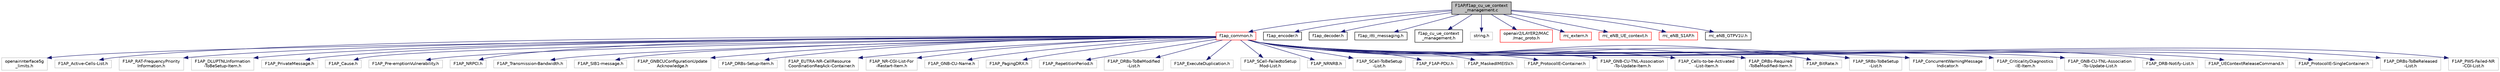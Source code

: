 digraph "F1AP/f1ap_cu_ue_context_management.c"
{
 // LATEX_PDF_SIZE
  edge [fontname="Helvetica",fontsize="10",labelfontname="Helvetica",labelfontsize="10"];
  node [fontname="Helvetica",fontsize="10",shape=record];
  Node1 [label="F1AP/f1ap_cu_ue_context\l_management.c",height=0.2,width=0.4,color="black", fillcolor="grey75", style="filled", fontcolor="black",tooltip="F1AP UE Context Management, CU side."];
  Node1 -> Node2 [color="midnightblue",fontsize="10",style="solid",fontname="Helvetica"];
  Node2 [label="f1ap_common.h",height=0.2,width=0.4,color="red", fillcolor="white", style="filled",URL="$f1ap__common_8h.html",tooltip="f1ap procedures for both CU and DU"];
  Node2 -> Node3 [color="midnightblue",fontsize="10",style="solid",fontname="Helvetica"];
  Node3 [label="openairinterface5g\l_limits.h",height=0.2,width=0.4,color="grey75", fillcolor="white", style="filled",tooltip=" "];
  Node2 -> Node4 [color="midnightblue",fontsize="10",style="solid",fontname="Helvetica"];
  Node4 [label="F1AP_Active-Cells-List.h",height=0.2,width=0.4,color="grey75", fillcolor="white", style="filled",tooltip=" "];
  Node2 -> Node5 [color="midnightblue",fontsize="10",style="solid",fontname="Helvetica"];
  Node5 [label="F1AP_RAT-FrequencyPriority\lInformation.h",height=0.2,width=0.4,color="grey75", fillcolor="white", style="filled",tooltip=" "];
  Node2 -> Node6 [color="midnightblue",fontsize="10",style="solid",fontname="Helvetica"];
  Node6 [label="F1AP_DLUPTNLInformation\l-ToBeSetup-Item.h",height=0.2,width=0.4,color="grey75", fillcolor="white", style="filled",tooltip=" "];
  Node2 -> Node7 [color="midnightblue",fontsize="10",style="solid",fontname="Helvetica"];
  Node7 [label="F1AP_PrivateMessage.h",height=0.2,width=0.4,color="grey75", fillcolor="white", style="filled",tooltip=" "];
  Node2 -> Node8 [color="midnightblue",fontsize="10",style="solid",fontname="Helvetica"];
  Node8 [label="F1AP_Cause.h",height=0.2,width=0.4,color="grey75", fillcolor="white", style="filled",tooltip=" "];
  Node2 -> Node9 [color="midnightblue",fontsize="10",style="solid",fontname="Helvetica"];
  Node9 [label="F1AP_Pre-emptionVulnerability.h",height=0.2,width=0.4,color="grey75", fillcolor="white", style="filled",tooltip=" "];
  Node2 -> Node10 [color="midnightblue",fontsize="10",style="solid",fontname="Helvetica"];
  Node10 [label="F1AP_NRPCI.h",height=0.2,width=0.4,color="grey75", fillcolor="white", style="filled",tooltip=" "];
  Node2 -> Node11 [color="midnightblue",fontsize="10",style="solid",fontname="Helvetica"];
  Node11 [label="F1AP_Transmission-Bandwidth.h",height=0.2,width=0.4,color="grey75", fillcolor="white", style="filled",tooltip=" "];
  Node2 -> Node12 [color="midnightblue",fontsize="10",style="solid",fontname="Helvetica"];
  Node12 [label="F1AP_SIB1-message.h",height=0.2,width=0.4,color="grey75", fillcolor="white", style="filled",tooltip=" "];
  Node2 -> Node13 [color="midnightblue",fontsize="10",style="solid",fontname="Helvetica"];
  Node13 [label="F1AP_GNBCUConfigurationUpdate\lAcknowledge.h",height=0.2,width=0.4,color="grey75", fillcolor="white", style="filled",tooltip=" "];
  Node2 -> Node14 [color="midnightblue",fontsize="10",style="solid",fontname="Helvetica"];
  Node14 [label="F1AP_DRBs-Setup-Item.h",height=0.2,width=0.4,color="grey75", fillcolor="white", style="filled",tooltip=" "];
  Node2 -> Node15 [color="midnightblue",fontsize="10",style="solid",fontname="Helvetica"];
  Node15 [label="F1AP_EUTRA-NR-CellResource\lCoordinationReqAck-Container.h",height=0.2,width=0.4,color="grey75", fillcolor="white", style="filled",tooltip=" "];
  Node2 -> Node16 [color="midnightblue",fontsize="10",style="solid",fontname="Helvetica"];
  Node16 [label="F1AP_NR-CGI-List-For\l-Restart-Item.h",height=0.2,width=0.4,color="grey75", fillcolor="white", style="filled",tooltip=" "];
  Node2 -> Node17 [color="midnightblue",fontsize="10",style="solid",fontname="Helvetica"];
  Node17 [label="F1AP_GNB-CU-Name.h",height=0.2,width=0.4,color="grey75", fillcolor="white", style="filled",tooltip=" "];
  Node2 -> Node18 [color="midnightblue",fontsize="10",style="solid",fontname="Helvetica"];
  Node18 [label="F1AP_PagingDRX.h",height=0.2,width=0.4,color="grey75", fillcolor="white", style="filled",tooltip=" "];
  Node2 -> Node19 [color="midnightblue",fontsize="10",style="solid",fontname="Helvetica"];
  Node19 [label="F1AP_RepetitionPeriod.h",height=0.2,width=0.4,color="grey75", fillcolor="white", style="filled",tooltip=" "];
  Node2 -> Node20 [color="midnightblue",fontsize="10",style="solid",fontname="Helvetica"];
  Node20 [label="F1AP_DRBs-ToBeModified\l-List.h",height=0.2,width=0.4,color="grey75", fillcolor="white", style="filled",tooltip=" "];
  Node2 -> Node21 [color="midnightblue",fontsize="10",style="solid",fontname="Helvetica"];
  Node21 [label="F1AP_ExecuteDuplication.h",height=0.2,width=0.4,color="grey75", fillcolor="white", style="filled",tooltip=" "];
  Node2 -> Node22 [color="midnightblue",fontsize="10",style="solid",fontname="Helvetica"];
  Node22 [label="F1AP_SCell-FailedtoSetup\lMod-List.h",height=0.2,width=0.4,color="grey75", fillcolor="white", style="filled",tooltip=" "];
  Node2 -> Node23 [color="midnightblue",fontsize="10",style="solid",fontname="Helvetica"];
  Node23 [label="F1AP_NRNRB.h",height=0.2,width=0.4,color="grey75", fillcolor="white", style="filled",tooltip=" "];
  Node2 -> Node24 [color="midnightblue",fontsize="10",style="solid",fontname="Helvetica"];
  Node24 [label="F1AP_SCell-ToBeSetup\l-List.h",height=0.2,width=0.4,color="grey75", fillcolor="white", style="filled",tooltip=" "];
  Node2 -> Node25 [color="midnightblue",fontsize="10",style="solid",fontname="Helvetica"];
  Node25 [label="F1AP_F1AP-PDU.h",height=0.2,width=0.4,color="grey75", fillcolor="white", style="filled",tooltip=" "];
  Node2 -> Node26 [color="midnightblue",fontsize="10",style="solid",fontname="Helvetica"];
  Node26 [label="F1AP_MaskedIMEISV.h",height=0.2,width=0.4,color="grey75", fillcolor="white", style="filled",tooltip=" "];
  Node2 -> Node27 [color="midnightblue",fontsize="10",style="solid",fontname="Helvetica"];
  Node27 [label="F1AP_ProtocolIE-Container.h",height=0.2,width=0.4,color="grey75", fillcolor="white", style="filled",tooltip=" "];
  Node2 -> Node28 [color="midnightblue",fontsize="10",style="solid",fontname="Helvetica"];
  Node28 [label="F1AP_GNB-CU-TNL-Association\l-To-Update-Item.h",height=0.2,width=0.4,color="grey75", fillcolor="white", style="filled",tooltip=" "];
  Node2 -> Node29 [color="midnightblue",fontsize="10",style="solid",fontname="Helvetica"];
  Node29 [label="F1AP_Cells-to-be-Activated\l-List-Item.h",height=0.2,width=0.4,color="grey75", fillcolor="white", style="filled",tooltip=" "];
  Node2 -> Node30 [color="midnightblue",fontsize="10",style="solid",fontname="Helvetica"];
  Node30 [label="F1AP_DRBs-Required\l-ToBeModified-Item.h",height=0.2,width=0.4,color="grey75", fillcolor="white", style="filled",tooltip=" "];
  Node2 -> Node31 [color="midnightblue",fontsize="10",style="solid",fontname="Helvetica"];
  Node31 [label="F1AP_BitRate.h",height=0.2,width=0.4,color="grey75", fillcolor="white", style="filled",tooltip=" "];
  Node2 -> Node32 [color="midnightblue",fontsize="10",style="solid",fontname="Helvetica"];
  Node32 [label="F1AP_SRBs-ToBeSetup\l-List.h",height=0.2,width=0.4,color="grey75", fillcolor="white", style="filled",tooltip=" "];
  Node2 -> Node33 [color="midnightblue",fontsize="10",style="solid",fontname="Helvetica"];
  Node33 [label="F1AP_ConcurrentWarningMessage\lIndicator.h",height=0.2,width=0.4,color="grey75", fillcolor="white", style="filled",tooltip=" "];
  Node2 -> Node34 [color="midnightblue",fontsize="10",style="solid",fontname="Helvetica"];
  Node34 [label="F1AP_CriticalityDiagnostics\l-IE-Item.h",height=0.2,width=0.4,color="grey75", fillcolor="white", style="filled",tooltip=" "];
  Node2 -> Node35 [color="midnightblue",fontsize="10",style="solid",fontname="Helvetica"];
  Node35 [label="F1AP_GNB-CU-TNL-Association\l-To-Update-List.h",height=0.2,width=0.4,color="grey75", fillcolor="white", style="filled",tooltip=" "];
  Node2 -> Node36 [color="midnightblue",fontsize="10",style="solid",fontname="Helvetica"];
  Node36 [label="F1AP_DRB-Notify-List.h",height=0.2,width=0.4,color="grey75", fillcolor="white", style="filled",tooltip=" "];
  Node2 -> Node37 [color="midnightblue",fontsize="10",style="solid",fontname="Helvetica"];
  Node37 [label="F1AP_UEContextReleaseCommand.h",height=0.2,width=0.4,color="grey75", fillcolor="white", style="filled",tooltip=" "];
  Node2 -> Node38 [color="midnightblue",fontsize="10",style="solid",fontname="Helvetica"];
  Node38 [label="F1AP_ProtocolIE-SingleContainer.h",height=0.2,width=0.4,color="grey75", fillcolor="white", style="filled",tooltip=" "];
  Node2 -> Node39 [color="midnightblue",fontsize="10",style="solid",fontname="Helvetica"];
  Node39 [label="F1AP_DRBs-ToBeReleased\l-List.h",height=0.2,width=0.4,color="grey75", fillcolor="white", style="filled",tooltip=" "];
  Node2 -> Node40 [color="midnightblue",fontsize="10",style="solid",fontname="Helvetica"];
  Node40 [label="F1AP_PWS-Failed-NR\l-CGI-List.h",height=0.2,width=0.4,color="grey75", fillcolor="white", style="filled",tooltip=" "];
  Node1 -> Node386 [color="midnightblue",fontsize="10",style="solid",fontname="Helvetica"];
  Node386 [label="f1ap_encoder.h",height=0.2,width=0.4,color="black", fillcolor="white", style="filled",URL="$f1ap__encoder_8h.html",tooltip="f1ap pdu encode procedures"];
  Node1 -> Node387 [color="midnightblue",fontsize="10",style="solid",fontname="Helvetica"];
  Node387 [label="f1ap_decoder.h",height=0.2,width=0.4,color="black", fillcolor="white", style="filled",URL="$f1ap__decoder_8h.html",tooltip="f1ap pdu decode procedures"];
  Node1 -> Node388 [color="midnightblue",fontsize="10",style="solid",fontname="Helvetica"];
  Node388 [label="f1ap_itti_messaging.h",height=0.2,width=0.4,color="black", fillcolor="white", style="filled",URL="$f1ap__itti__messaging_8h.html",tooltip=" "];
  Node1 -> Node389 [color="midnightblue",fontsize="10",style="solid",fontname="Helvetica"];
  Node389 [label="f1ap_cu_ue_context\l_management.h",height=0.2,width=0.4,color="black", fillcolor="white", style="filled",URL="$f1ap__cu__ue__context__management_8h.html",tooltip="header file of CU UE Context management"];
  Node1 -> Node333 [color="midnightblue",fontsize="10",style="solid",fontname="Helvetica"];
  Node333 [label="string.h",height=0.2,width=0.4,color="grey75", fillcolor="white", style="filled",tooltip=" "];
  Node1 -> Node390 [color="midnightblue",fontsize="10",style="solid",fontname="Helvetica"];
  Node390 [label="openair2/LAYER2/MAC\l/mac_proto.h",height=0.2,width=0.4,color="red", fillcolor="white", style="filled",URL="$mac__proto_8h.html",tooltip=" "];
  Node1 -> Node417 [color="midnightblue",fontsize="10",style="solid",fontname="Helvetica"];
  Node417 [label="rrc_extern.h",height=0.2,width=0.4,color="red", fillcolor="white", style="filled",URL="$rrc__extern_8h.html",tooltip=" "];
  Node1 -> Node465 [color="midnightblue",fontsize="10",style="solid",fontname="Helvetica"];
  Node465 [label="rrc_eNB_UE_context.h",height=0.2,width=0.4,color="red", fillcolor="white", style="filled",URL="$rrc__eNB__UE__context_8h.html",tooltip="rrc procedures for UE context"];
  Node1 -> Node466 [color="midnightblue",fontsize="10",style="solid",fontname="Helvetica"];
  Node466 [label="rrc_eNB_S1AP.h",height=0.2,width=0.4,color="red", fillcolor="white", style="filled",URL="$rrc__eNB__S1AP_8h.html",tooltip="rrc S1AP procedures for eNB"];
  Node1 -> Node468 [color="midnightblue",fontsize="10",style="solid",fontname="Helvetica"];
  Node468 [label="rrc_eNB_GTPV1U.h",height=0.2,width=0.4,color="black", fillcolor="white", style="filled",URL="$rrc__eNB__GTPV1U_8h.html",tooltip="rrc GTPV1U procedures for eNB"];
}
